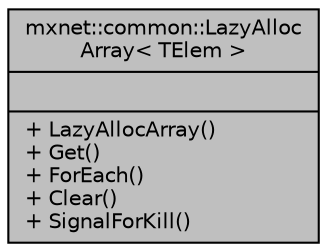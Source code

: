 digraph "mxnet::common::LazyAllocArray&lt; TElem &gt;"
{
  edge [fontname="Helvetica",fontsize="10",labelfontname="Helvetica",labelfontsize="10"];
  node [fontname="Helvetica",fontsize="10",shape=record];
  Node1 [label="{mxnet::common::LazyAlloc\lArray\< TElem \>\n||+ LazyAllocArray()\l+ Get()\l+ ForEach()\l+ Clear()\l+ SignalForKill()\l}",height=0.2,width=0.4,color="black", fillcolor="grey75", style="filled" fontcolor="black"];
}
